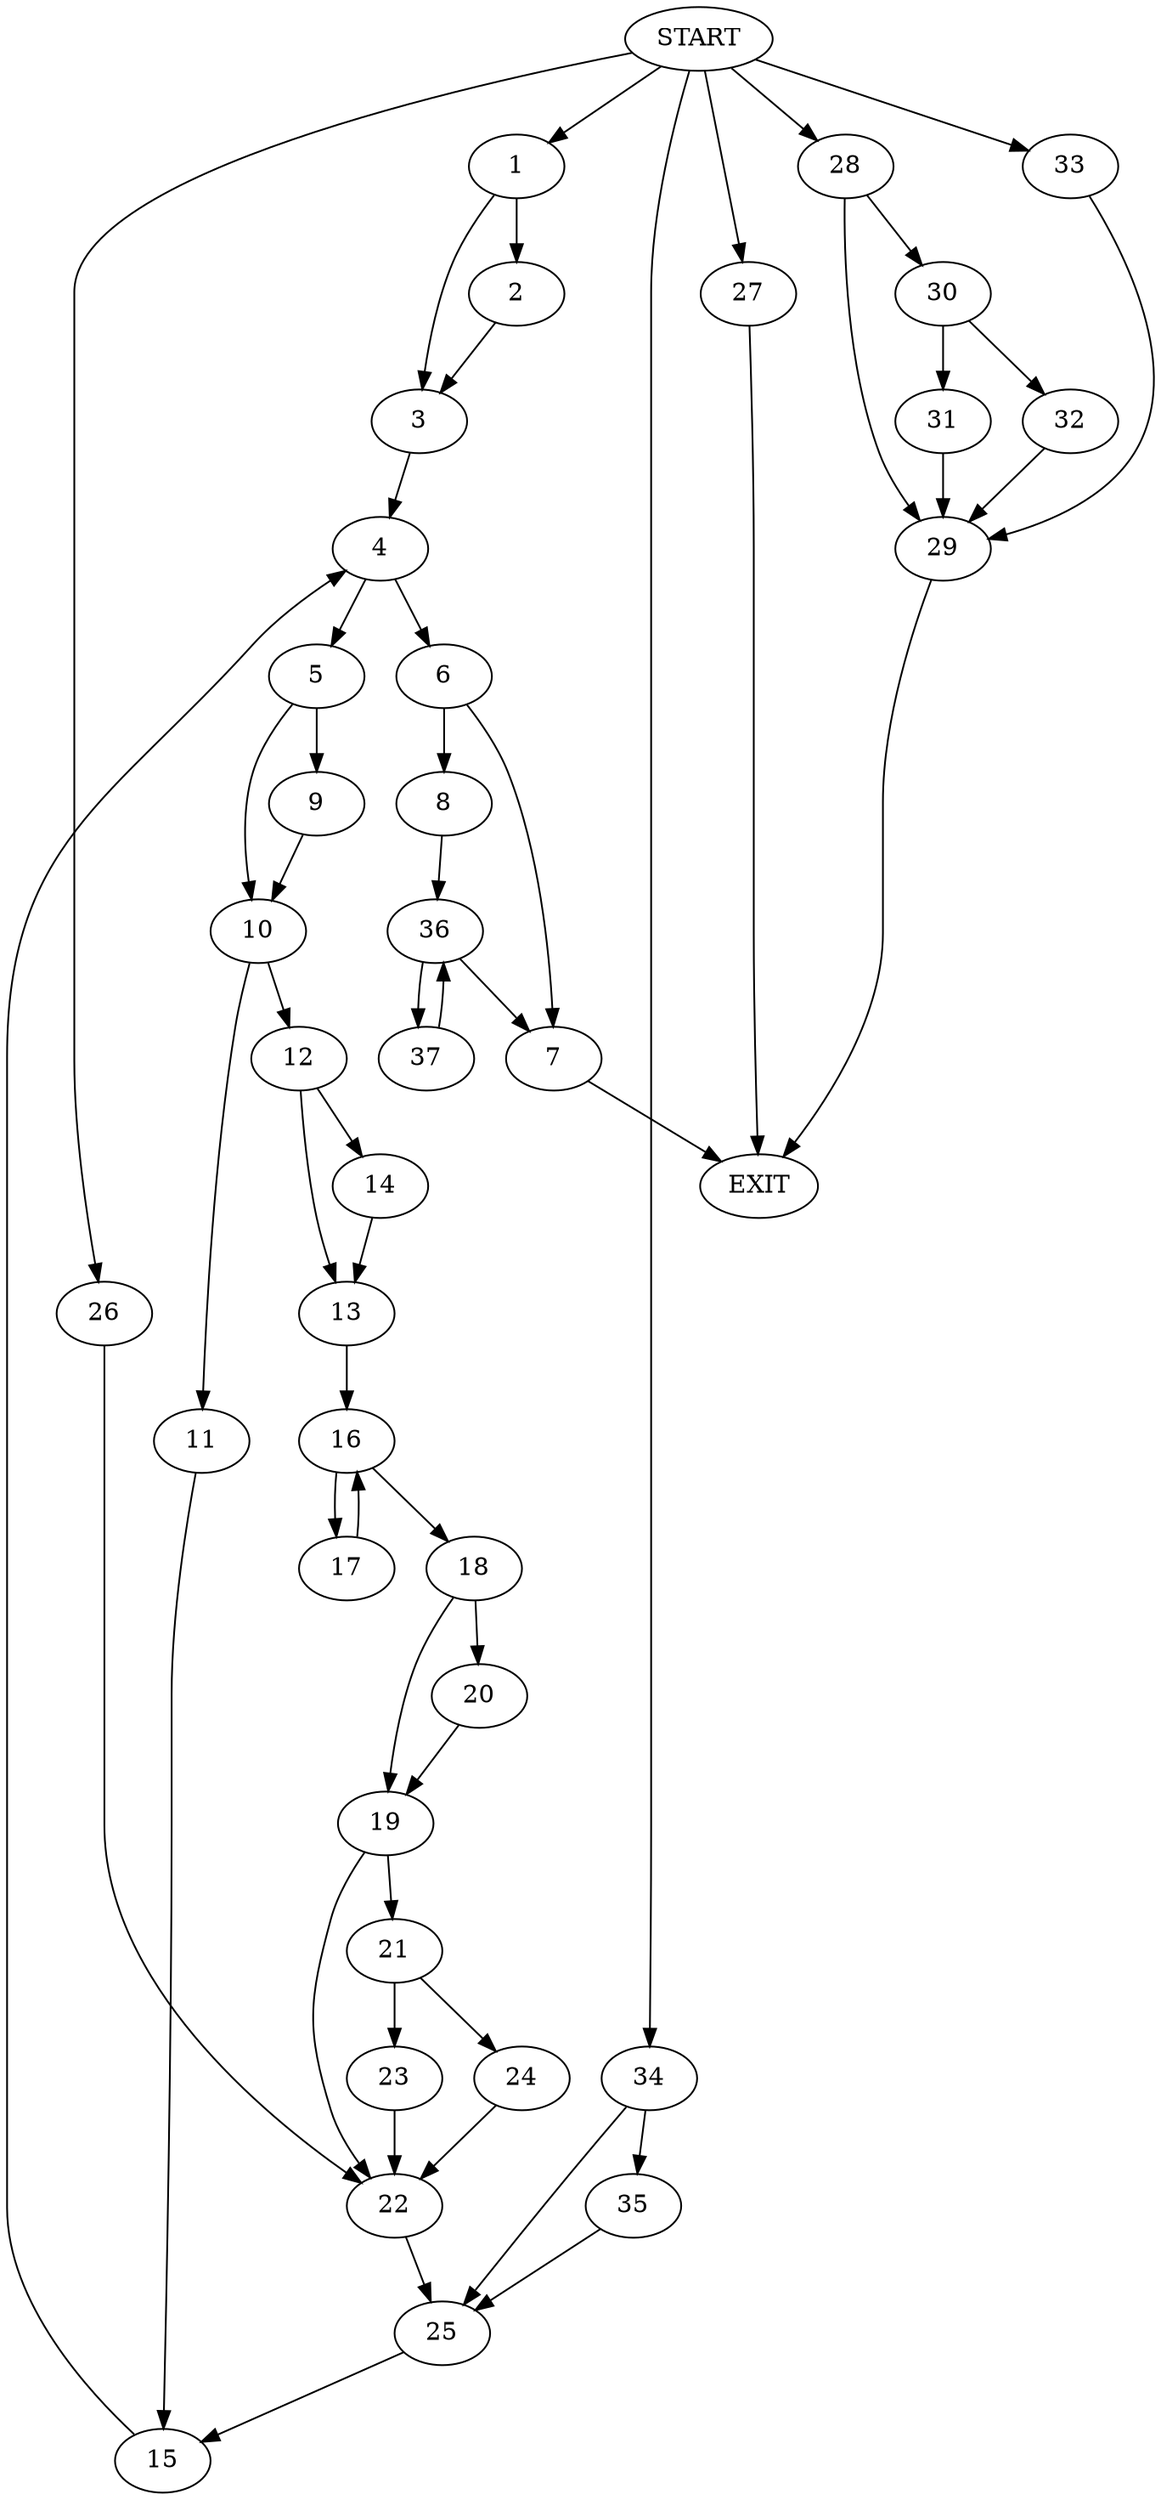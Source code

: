 digraph {
0 [label="START"]
38 [label="EXIT"]
0 -> 1
1 -> 2
1 -> 3
2 -> 3
3 -> 4
4 -> 5
4 -> 6
6 -> 7
6 -> 8
5 -> 9
5 -> 10
9 -> 10
10 -> 11
10 -> 12
12 -> 13
12 -> 14
11 -> 15
13 -> 16
14 -> 13
16 -> 17
16 -> 18
18 -> 19
18 -> 20
17 -> 16
20 -> 19
19 -> 21
19 -> 22
21 -> 23
21 -> 24
22 -> 25
23 -> 22
24 -> 22
0 -> 26
26 -> 22
0 -> 27
27 -> 38
0 -> 28
28 -> 29
28 -> 30
30 -> 31
30 -> 32
29 -> 38
32 -> 29
31 -> 29
0 -> 33
33 -> 29
25 -> 15
0 -> 34
34 -> 35
34 -> 25
35 -> 25
15 -> 4
7 -> 38
8 -> 36
36 -> 7
36 -> 37
37 -> 36
}
